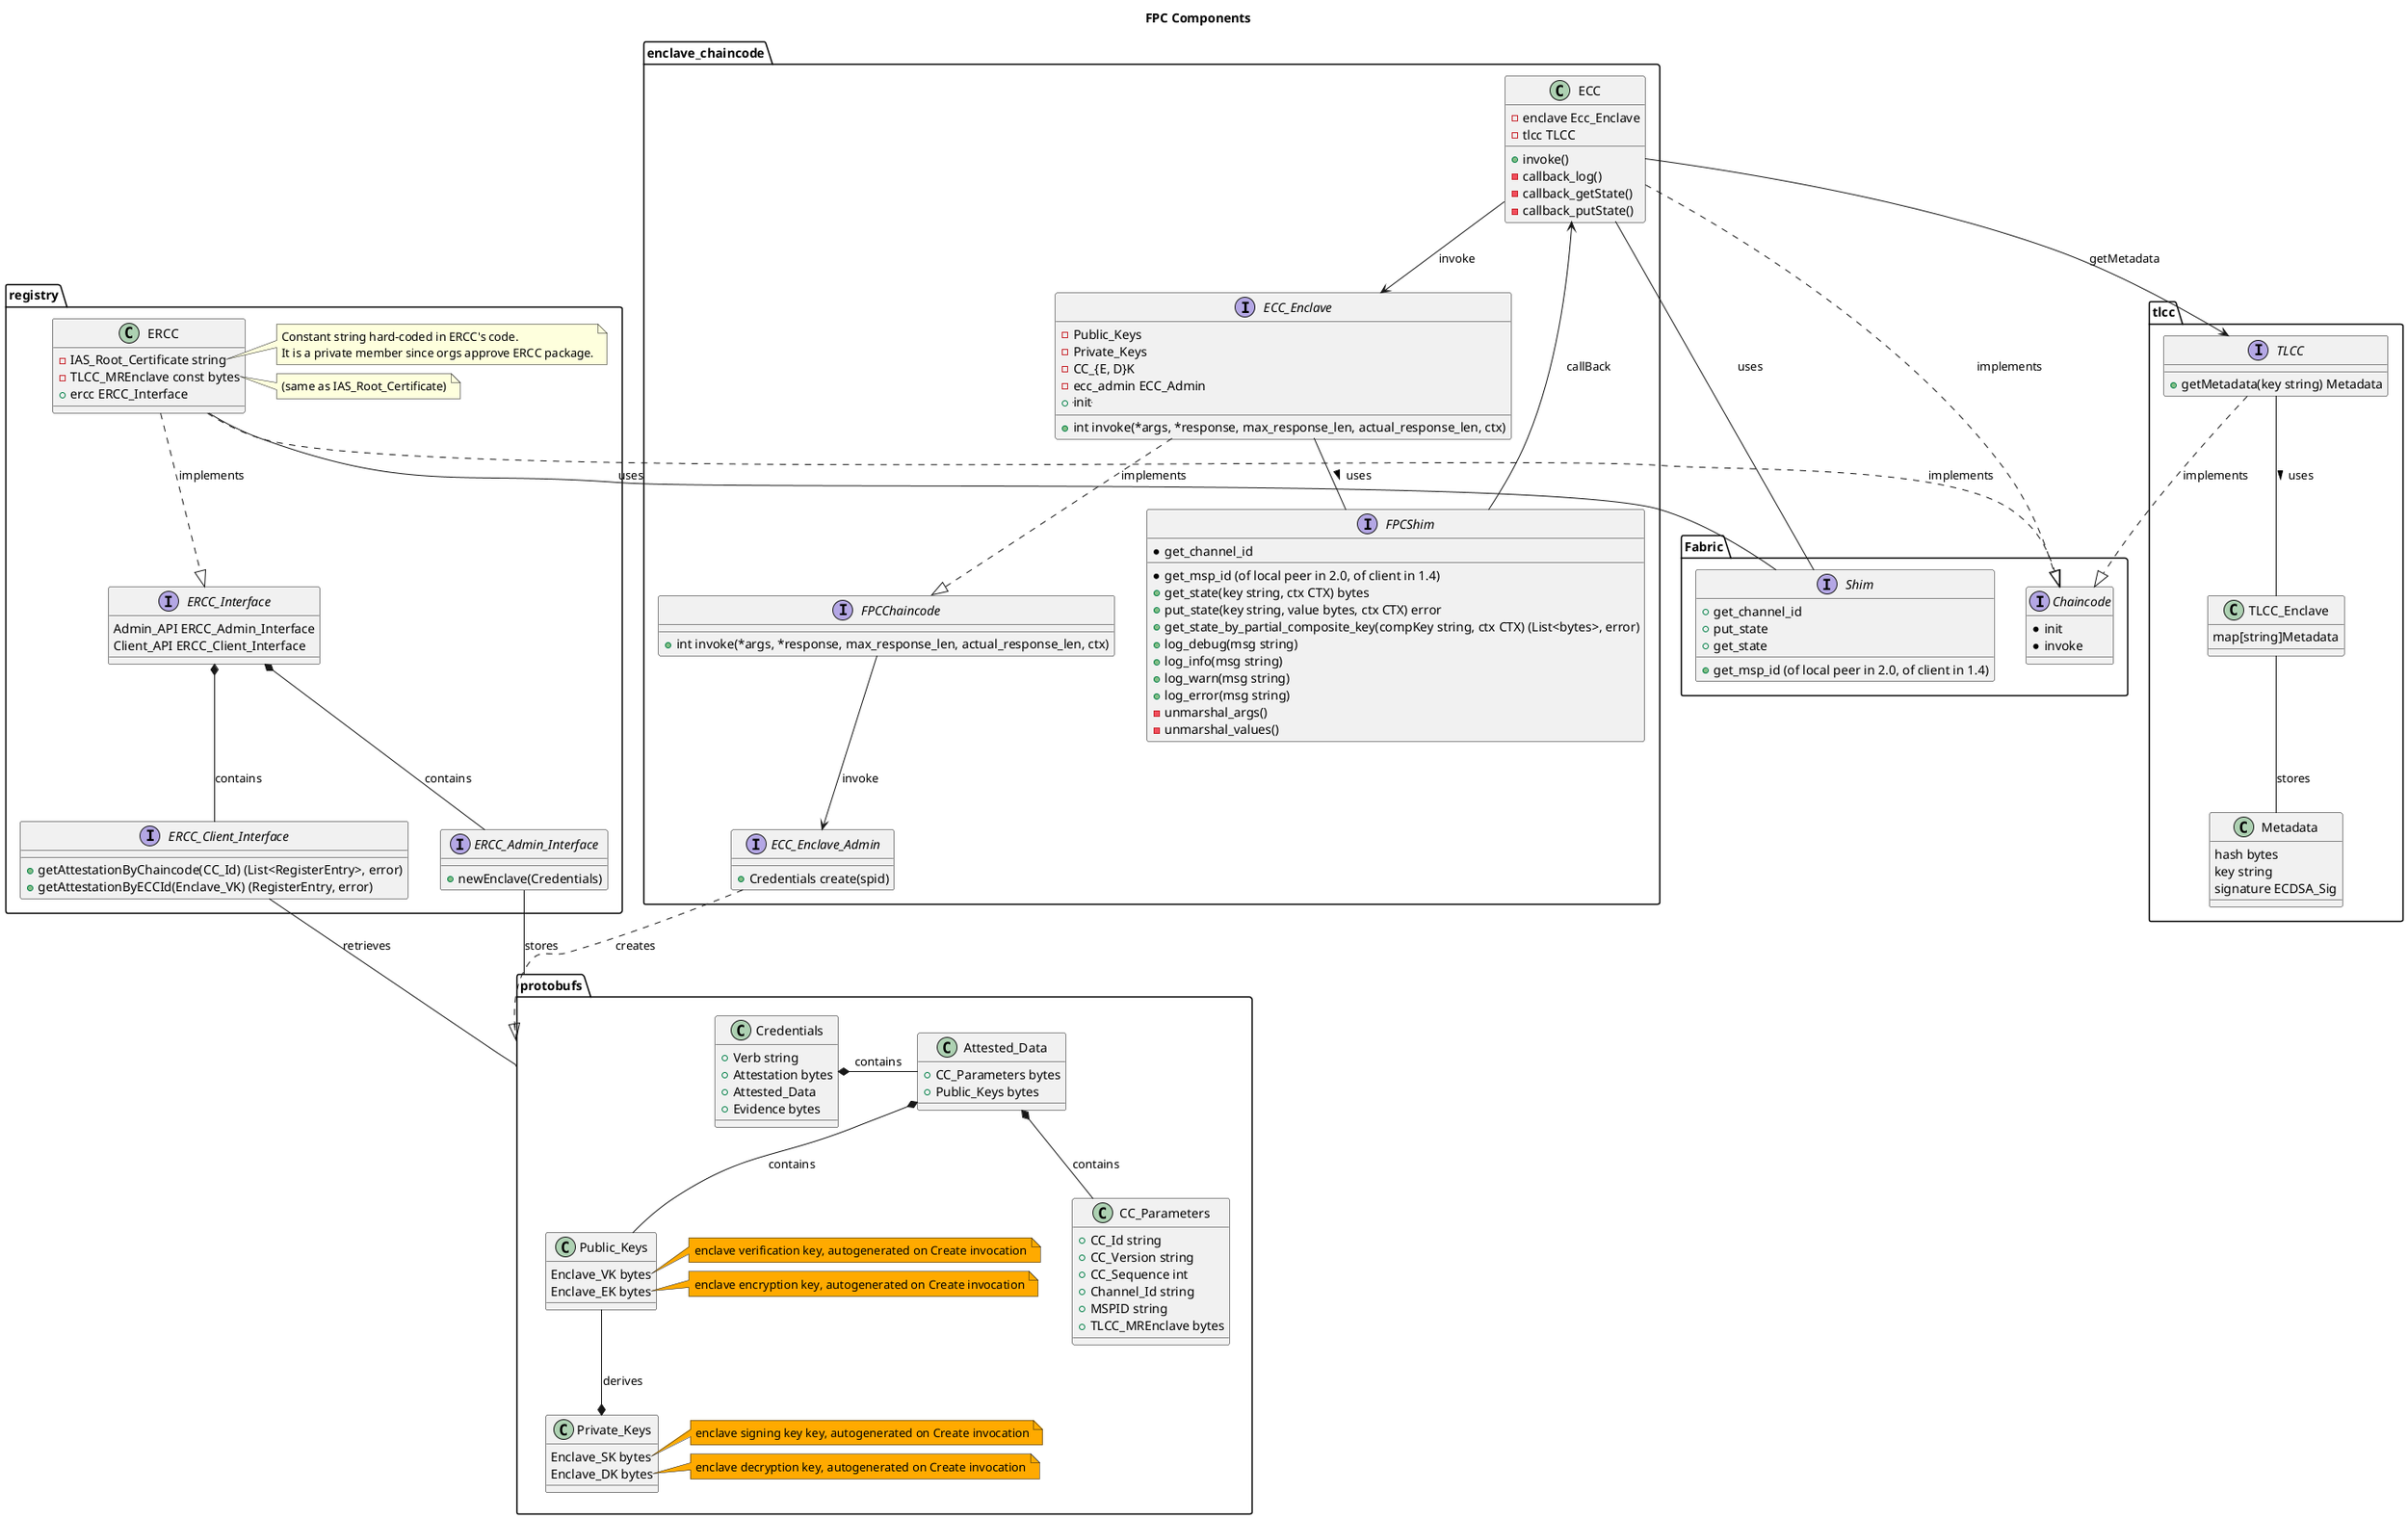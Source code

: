 /'
    Copyright 2020 Intel Corporation
    Copyright IBM Corp. All Rights Reserved.

    SPDX-License-Identifier: Apache-2.0
'/

@startuml

title FPC Components

top to bottom direction

package protobufs {

class CC_Parameters {
    + CC_Id string
    + CC_Version string
    + CC_Sequence int
    + Channel_Id string
    + MSPID string
    + TLCC_MREnclave bytes
}

class Public_Keys {
    Enclave_VK bytes
    Enclave_EK bytes
}

class Private_Keys {
    Enclave_SK bytes
    Enclave_DK bytes
}

class Attested_Data {
    + CC_Parameters bytes
    + Public_Keys bytes
}

Attested_Data *-down-  CC_Parameters : contains
Attested_Data *-down-  Public_Keys : contains
Private_Keys *-up- Public_Keys : derives

note right of Public_Keys::Enclave_VK #FFaa00
    enclave verification key, autogenerated on Create invocation
end note
note right of Public_Keys::Enclave_EK #FFaa00
    enclave encryption key, autogenerated on Create invocation
end note
note right of Private_Keys::Enclave_SK #FFaa00
    enclave signing key key, autogenerated on Create invocation
end note
note right of Private_Keys::Enclave_DK #FFaa00
    enclave decryption key, autogenerated on Create invocation
end note

class Credentials {
    + Verb string
    + Attestation bytes
    + Attested_Data
    + Evidence bytes
}

} /' package protobufs '/

Credentials *- Attested_Data : contains

package registry {

class ERCC {
    - IAS_Root_Certificate string
    - TLCC_MREnclave const bytes
    + ercc ERCC_Interface
}

note right of ERCC::IAS_Root_Certificate
    Constant string hard-coded in ERCC's code.
    It is a private member since orgs approve ERCC package.
end note

note right of ERCC::TLCC_MREnclave
    (same as IAS_Root_Certificate)
end note

interface ERCC_Admin_Interface {
    + newEnclave(Credentials)
}

interface ERCC_Client_Interface {
    + getAttestationByChaincode(CC_Id) (List<RegisterEntry>, error)
    + getAttestationByECCId(Enclave_VK) (RegisterEntry, error)
}

interface ERCC_Interface {
    Admin_API ERCC_Admin_Interface
    Client_API ERCC_Client_Interface
}

} /' package registry '/

ERCC_Interface *-- ERCC_Admin_Interface: contains
ERCC_Interface *-- ERCC_Client_Interface: contains

ERCC_Admin_Interface -down- protobufs: stores
ERCC_Client_Interface -down- protobufs: retrieves

package Fabric {

    interface Shim {
        + get_channel_id
        + get_msp_id (of local peer in 2.0, of client in 1.4)
        + put_state
        + get_state
        ' * get_state_by_partial_composite_key
        ' * getLogger
    }

    interface Chaincode {
        * init
        * invoke
    }
}

package enclave_chaincode {

class ECC {
    - enclave Ecc_Enclave
    - tlcc TLCC
    + invoke()
    - callback_log()
    - callback_getState()
    - callback_putState()
}

interface ECC_Enclave_Admin {
    + Credentials create(spid)
}

interface ECC_Enclave {
    -Public_Keys
    -Private_Keys
    - CC_{E, D}K
    - ecc_admin ECC_Admin
    + --init--
    + int invoke(*args, *response, max_response_len, actual_response_len, ctx)
}

interface FPCShim {
    * get_channel_id
    * get_msp_id (of local peer in 2.0, of client in 1.4)
	+ get_state(key string, ctx CTX) bytes
	+ put_state(key string, value bytes, ctx CTX) error
    + get_state_by_partial_composite_key(compKey string, ctx CTX) (List<bytes>, error)
    + log_debug(msg string)
    + log_info(msg string)
    + log_warn(msg string)
    + log_error(msg string)
	- unmarshal_args()
	- unmarshal_values()
}

interface FPCChaincode {
    + int invoke(*args, *response, max_response_len, actual_response_len, ctx)
}

} /' package enclave chaincode '/

package tlcc {

interface TLCC {
    + getMetadata(key string) Metadata
}

class TLCC_Enclave {
    map[string]Metadata
}


class Metadata {
    hash bytes
    key string
    signature ECDSA_Sig
}

TLCC_Enclave -down- Metadata : stores

} /' package tlcc'/

ECC .down.|> Chaincode : implements
TLCC .down.|> Chaincode : implements
ERCC .down.|> Chaincode : implements
ERCC .down.|> ERCC_Interface : implements

ECC_Enclave .down.|> FPCChaincode: implements
FPCChaincode -down-> ECC_Enclave_Admin : invoke

ECC_Enclave_Admin .down.|> protobufs: creates

ECC -down-> ECC_Enclave : invoke
ECC -down- Shim : uses
ECC --> TLCC : getMetadata

ERCC -- Shim : uses

TLCC -down- TLCC_Enclave : uses >

ECC_Enclave -down- FPCShim : uses >

FPCShim -up-> ECC : callBack

@enduml
